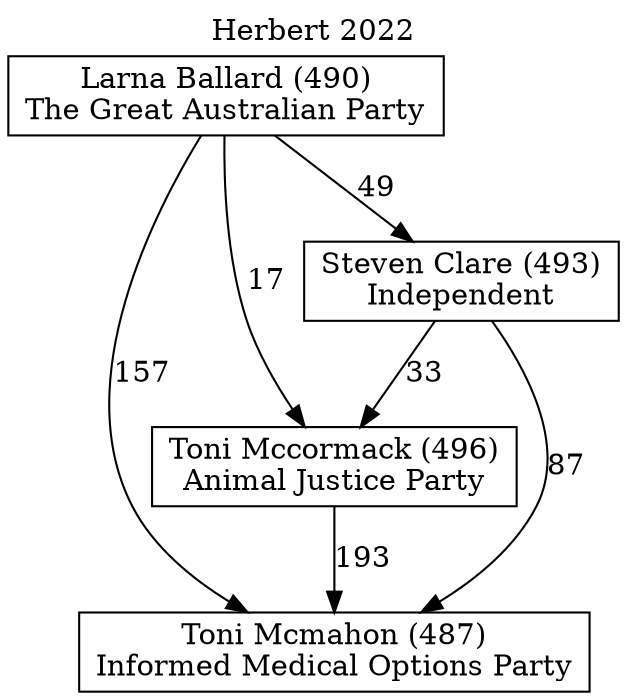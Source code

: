 // House preference flow
digraph "Toni Mcmahon (487)_Herbert_2022" {
	graph [label="Herbert 2022" labelloc=t mclimit=2]
	node [shape=box]
	"Toni Mcmahon (487)" [label="Toni Mcmahon (487)
Informed Medical Options Party"]
	"Toni Mccormack (496)" [label="Toni Mccormack (496)
Animal Justice Party"]
	"Steven Clare (493)" [label="Steven Clare (493)
Independent"]
	"Larna Ballard (490)" [label="Larna Ballard (490)
The Great Australian Party"]
	"Toni Mccormack (496)" -> "Toni Mcmahon (487)" [label=193]
	"Steven Clare (493)" -> "Toni Mccormack (496)" [label=33]
	"Larna Ballard (490)" -> "Steven Clare (493)" [label=49]
	"Steven Clare (493)" -> "Toni Mcmahon (487)" [label=87]
	"Larna Ballard (490)" -> "Toni Mcmahon (487)" [label=157]
	"Larna Ballard (490)" -> "Toni Mccormack (496)" [label=17]
}
